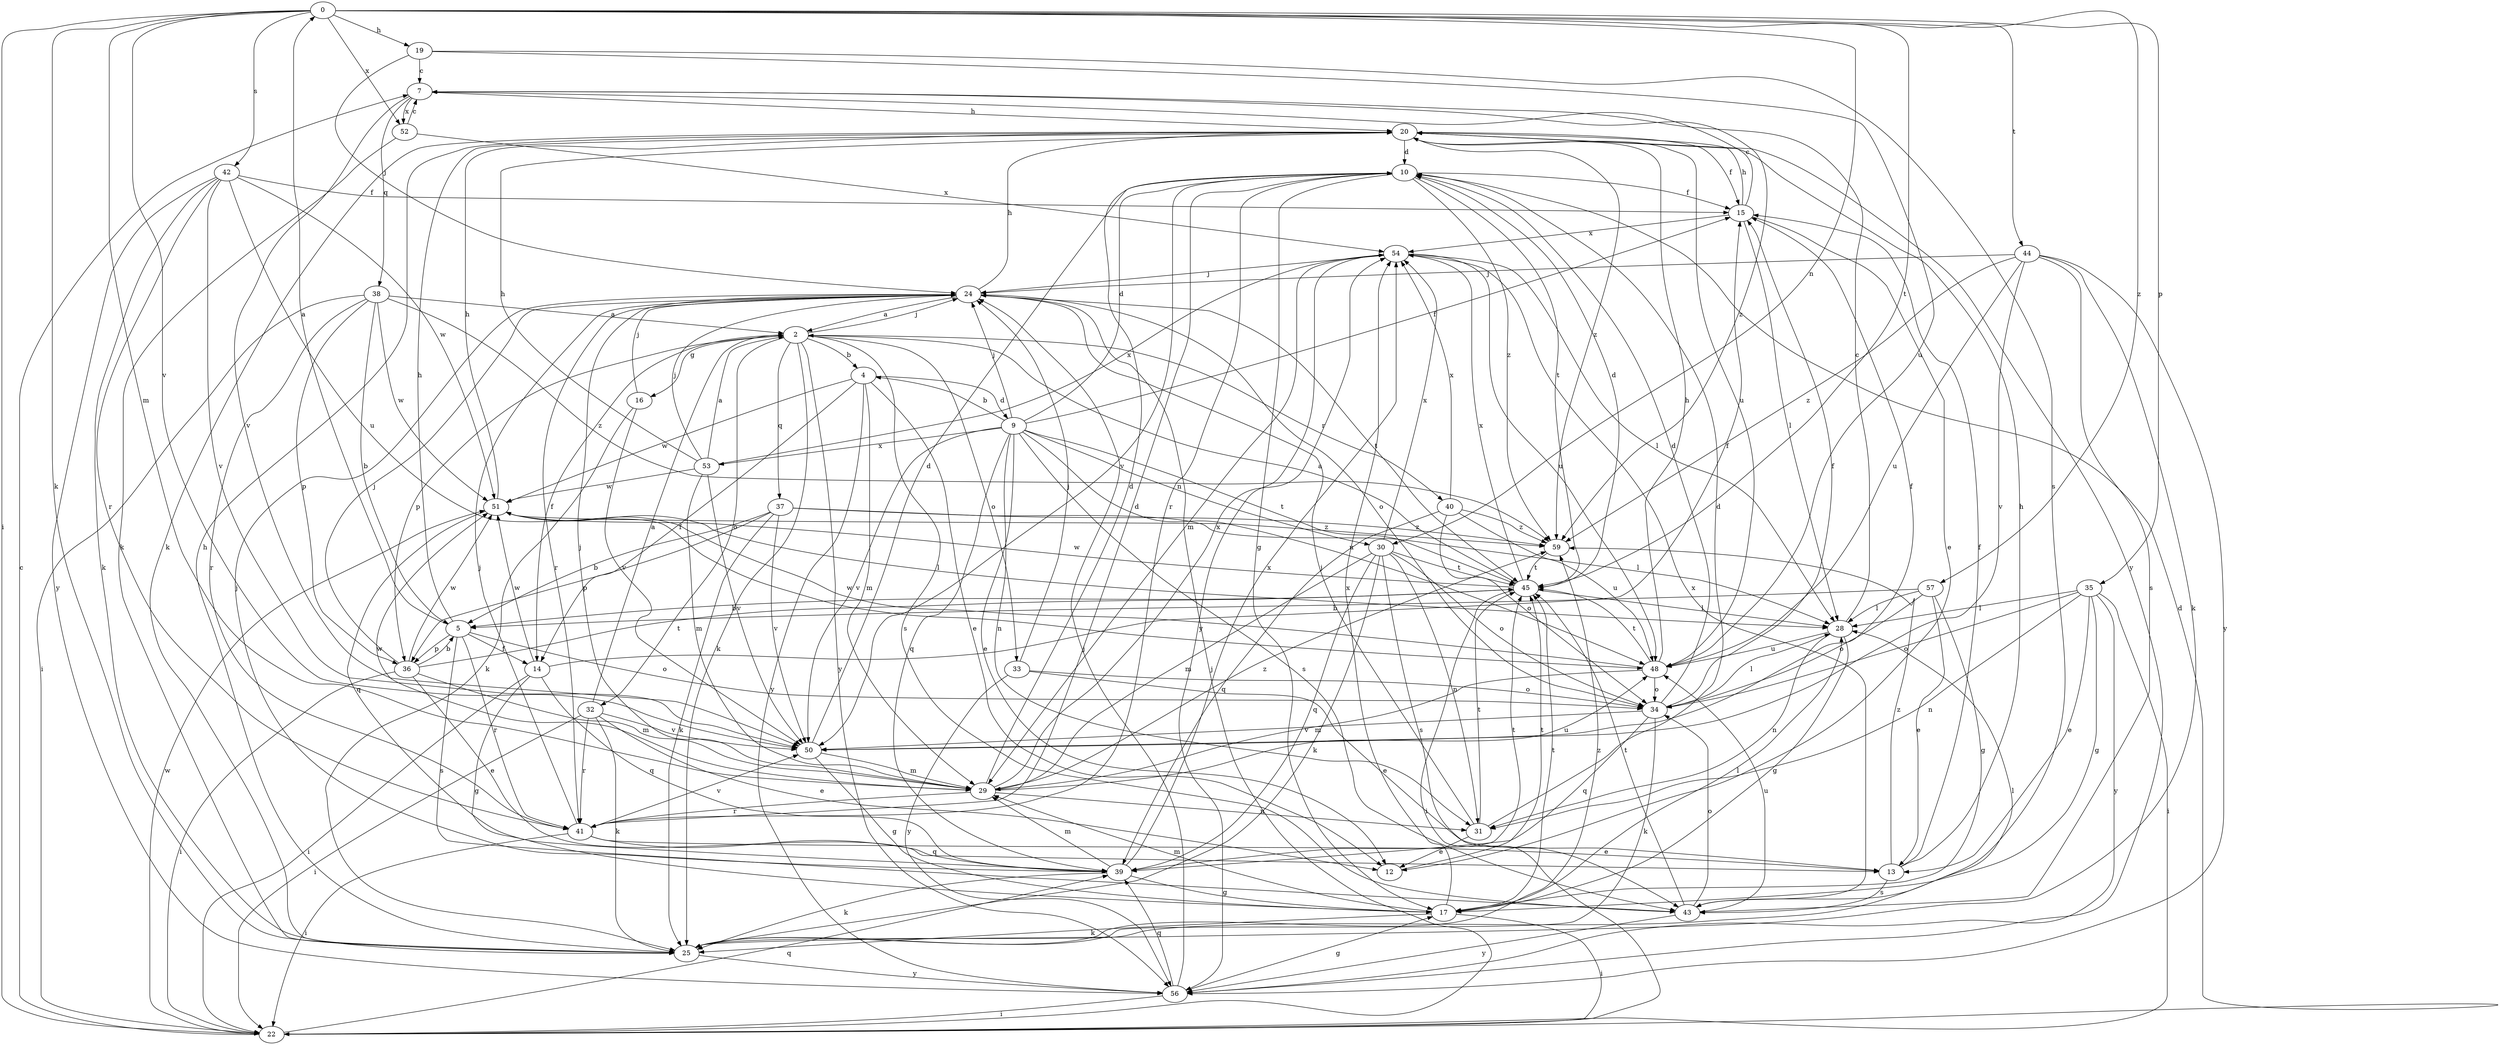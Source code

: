 strict digraph  {
0;
2;
4;
5;
7;
9;
10;
12;
13;
14;
15;
16;
17;
19;
20;
22;
24;
25;
28;
29;
30;
31;
32;
33;
34;
35;
36;
37;
38;
39;
40;
41;
42;
43;
44;
45;
48;
50;
51;
52;
53;
54;
56;
57;
59;
0 -> 19  [label=h];
0 -> 22  [label=i];
0 -> 25  [label=k];
0 -> 29  [label=m];
0 -> 30  [label=n];
0 -> 35  [label=p];
0 -> 42  [label=s];
0 -> 44  [label=t];
0 -> 45  [label=t];
0 -> 50  [label=v];
0 -> 52  [label=x];
0 -> 57  [label=z];
2 -> 4  [label=b];
2 -> 14  [label=f];
2 -> 16  [label=g];
2 -> 24  [label=j];
2 -> 25  [label=k];
2 -> 32  [label=o];
2 -> 33  [label=o];
2 -> 36  [label=p];
2 -> 37  [label=q];
2 -> 40  [label=r];
2 -> 43  [label=s];
2 -> 56  [label=y];
4 -> 9  [label=d];
4 -> 12  [label=e];
4 -> 14  [label=f];
4 -> 29  [label=m];
4 -> 51  [label=w];
4 -> 56  [label=y];
5 -> 0  [label=a];
5 -> 14  [label=f];
5 -> 20  [label=h];
5 -> 34  [label=o];
5 -> 36  [label=p];
5 -> 41  [label=r];
5 -> 43  [label=s];
7 -> 20  [label=h];
7 -> 38  [label=q];
7 -> 50  [label=v];
7 -> 52  [label=x];
7 -> 59  [label=z];
9 -> 4  [label=b];
9 -> 10  [label=d];
9 -> 12  [label=e];
9 -> 15  [label=f];
9 -> 24  [label=j];
9 -> 30  [label=n];
9 -> 31  [label=n];
9 -> 39  [label=q];
9 -> 43  [label=s];
9 -> 45  [label=t];
9 -> 48  [label=u];
9 -> 50  [label=v];
9 -> 53  [label=x];
10 -> 15  [label=f];
10 -> 17  [label=g];
10 -> 41  [label=r];
10 -> 45  [label=t];
10 -> 50  [label=v];
10 -> 59  [label=z];
12 -> 45  [label=t];
13 -> 15  [label=f];
13 -> 20  [label=h];
13 -> 43  [label=s];
13 -> 59  [label=z];
14 -> 15  [label=f];
14 -> 17  [label=g];
14 -> 22  [label=i];
14 -> 39  [label=q];
14 -> 51  [label=w];
15 -> 7  [label=c];
15 -> 12  [label=e];
15 -> 20  [label=h];
15 -> 28  [label=l];
15 -> 54  [label=x];
16 -> 24  [label=j];
16 -> 25  [label=k];
16 -> 50  [label=v];
17 -> 22  [label=i];
17 -> 25  [label=k];
17 -> 28  [label=l];
17 -> 29  [label=m];
17 -> 45  [label=t];
17 -> 54  [label=x];
19 -> 7  [label=c];
19 -> 24  [label=j];
19 -> 43  [label=s];
19 -> 48  [label=u];
20 -> 10  [label=d];
20 -> 15  [label=f];
20 -> 25  [label=k];
20 -> 48  [label=u];
20 -> 56  [label=y];
20 -> 59  [label=z];
22 -> 7  [label=c];
22 -> 10  [label=d];
22 -> 24  [label=j];
22 -> 39  [label=q];
22 -> 51  [label=w];
24 -> 2  [label=a];
24 -> 20  [label=h];
24 -> 34  [label=o];
24 -> 41  [label=r];
24 -> 45  [label=t];
25 -> 20  [label=h];
25 -> 28  [label=l];
25 -> 56  [label=y];
25 -> 59  [label=z];
28 -> 7  [label=c];
28 -> 17  [label=g];
28 -> 31  [label=n];
28 -> 48  [label=u];
29 -> 10  [label=d];
29 -> 24  [label=j];
29 -> 31  [label=n];
29 -> 41  [label=r];
29 -> 48  [label=u];
29 -> 51  [label=w];
29 -> 54  [label=x];
29 -> 59  [label=z];
30 -> 25  [label=k];
30 -> 29  [label=m];
30 -> 31  [label=n];
30 -> 34  [label=o];
30 -> 39  [label=q];
30 -> 43  [label=s];
30 -> 45  [label=t];
30 -> 54  [label=x];
31 -> 10  [label=d];
31 -> 12  [label=e];
31 -> 24  [label=j];
31 -> 45  [label=t];
32 -> 2  [label=a];
32 -> 12  [label=e];
32 -> 22  [label=i];
32 -> 25  [label=k];
32 -> 41  [label=r];
32 -> 50  [label=v];
33 -> 13  [label=e];
33 -> 24  [label=j];
33 -> 34  [label=o];
33 -> 56  [label=y];
34 -> 10  [label=d];
34 -> 15  [label=f];
34 -> 25  [label=k];
34 -> 28  [label=l];
34 -> 39  [label=q];
34 -> 50  [label=v];
35 -> 13  [label=e];
35 -> 17  [label=g];
35 -> 22  [label=i];
35 -> 28  [label=l];
35 -> 31  [label=n];
35 -> 34  [label=o];
35 -> 56  [label=y];
36 -> 5  [label=b];
36 -> 13  [label=e];
36 -> 22  [label=i];
36 -> 24  [label=j];
36 -> 29  [label=m];
36 -> 45  [label=t];
36 -> 51  [label=w];
37 -> 5  [label=b];
37 -> 25  [label=k];
37 -> 28  [label=l];
37 -> 36  [label=p];
37 -> 50  [label=v];
37 -> 59  [label=z];
38 -> 2  [label=a];
38 -> 5  [label=b];
38 -> 22  [label=i];
38 -> 36  [label=p];
38 -> 41  [label=r];
38 -> 51  [label=w];
38 -> 59  [label=z];
39 -> 17  [label=g];
39 -> 24  [label=j];
39 -> 25  [label=k];
39 -> 29  [label=m];
39 -> 45  [label=t];
39 -> 54  [label=x];
40 -> 34  [label=o];
40 -> 39  [label=q];
40 -> 48  [label=u];
40 -> 54  [label=x];
40 -> 59  [label=z];
41 -> 10  [label=d];
41 -> 13  [label=e];
41 -> 22  [label=i];
41 -> 24  [label=j];
41 -> 39  [label=q];
41 -> 50  [label=v];
42 -> 15  [label=f];
42 -> 25  [label=k];
42 -> 41  [label=r];
42 -> 48  [label=u];
42 -> 50  [label=v];
42 -> 51  [label=w];
42 -> 56  [label=y];
43 -> 34  [label=o];
43 -> 45  [label=t];
43 -> 48  [label=u];
43 -> 54  [label=x];
43 -> 56  [label=y];
44 -> 24  [label=j];
44 -> 25  [label=k];
44 -> 43  [label=s];
44 -> 48  [label=u];
44 -> 50  [label=v];
44 -> 56  [label=y];
44 -> 59  [label=z];
45 -> 2  [label=a];
45 -> 5  [label=b];
45 -> 10  [label=d];
45 -> 22  [label=i];
45 -> 28  [label=l];
45 -> 51  [label=w];
45 -> 54  [label=x];
48 -> 20  [label=h];
48 -> 29  [label=m];
48 -> 34  [label=o];
48 -> 45  [label=t];
48 -> 51  [label=w];
50 -> 10  [label=d];
50 -> 15  [label=f];
50 -> 17  [label=g];
50 -> 29  [label=m];
51 -> 20  [label=h];
51 -> 28  [label=l];
51 -> 39  [label=q];
51 -> 59  [label=z];
52 -> 7  [label=c];
52 -> 25  [label=k];
52 -> 54  [label=x];
53 -> 2  [label=a];
53 -> 20  [label=h];
53 -> 24  [label=j];
53 -> 29  [label=m];
53 -> 50  [label=v];
53 -> 51  [label=w];
53 -> 54  [label=x];
54 -> 24  [label=j];
54 -> 28  [label=l];
54 -> 29  [label=m];
54 -> 48  [label=u];
54 -> 56  [label=y];
56 -> 17  [label=g];
56 -> 22  [label=i];
56 -> 24  [label=j];
56 -> 39  [label=q];
57 -> 5  [label=b];
57 -> 13  [label=e];
57 -> 17  [label=g];
57 -> 28  [label=l];
57 -> 34  [label=o];
59 -> 45  [label=t];
}
